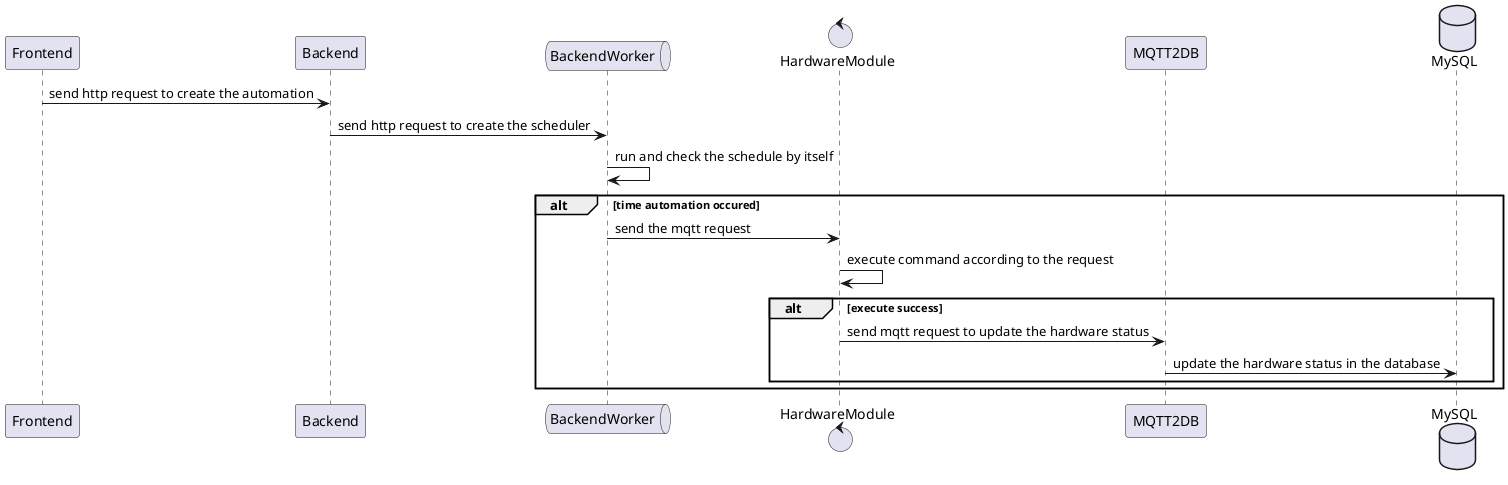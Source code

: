 @startuml

participant Frontend
participant Backend
queue BackendWorker
control HardwareModule
participant MQTT2DB
database MySQL

Frontend -> Backend: send http request to create the automation

Backend -> BackendWorker: send http request to create the scheduler

BackendWorker -> BackendWorker: run and check the schedule by itself

alt time automation occured
    BackendWorker -> HardwareModule: send the mqtt request

    HardwareModule -> HardwareModule: execute command according to the request

    alt execute success
        HardwareModule -> MQTT2DB: send mqtt request to update the hardware status
        MQTT2DB -> MySQL: update the hardware status in the database
    end
end

@enduml